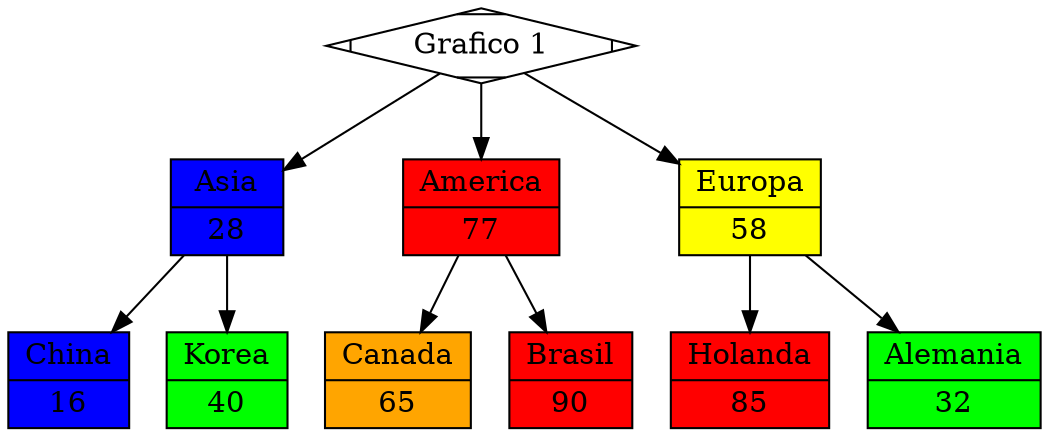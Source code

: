 digraph G {
start[shape=Mdiamond label="Grafico 1"];
start->Asia;
Asia[shape=record label="{Asia|28}" style=filled fillcolor=blue];
Asia->China;
China[shape=record label="{China|16}" style=filled fillcolor=blue];
Asia->Korea;
Korea[shape=record label="{Korea|40}" style=filled fillcolor=green];
start->America;
America[shape=record label="{America|77}" style=filled fillcolor=red];
America->Canada;
Canada[shape=record label="{Canada|65}" style=filled fillcolor=orange];
America->Brasil;
Brasil[shape=record label="{Brasil|90}" style=filled fillcolor=red];
start->Europa;
Europa[shape=record label="{Europa|58}" style=filled fillcolor=yellow];
Europa->Holanda;
Holanda[shape=record label="{Holanda|85}" style=filled fillcolor=red];
Europa->Alemania;
Alemania[shape=record label="{Alemania|32}" style=filled fillcolor=green];
}